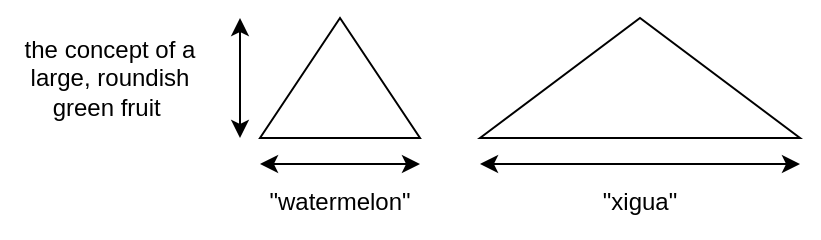 <mxfile version="12.5.1" type="github"><diagram id="vWC1tA1SQriiQlWXBKO6" name="Page-1"><mxGraphModel dx="2066" dy="1242" grid="1" gridSize="10" guides="1" tooltips="1" connect="1" arrows="1" fold="1" page="1" pageScale="1" pageWidth="850" pageHeight="1100" math="0" shadow="0"><root><mxCell id="0"/><mxCell id="1" parent="0"/><mxCell id="IoWAwNT81nxpwt3Zpyhk-1" value="" style="triangle;whiteSpace=wrap;html=1;rotation=-90;" vertex="1" parent="1"><mxGeometry x="180" y="120" width="60" height="80" as="geometry"/></mxCell><mxCell id="IoWAwNT81nxpwt3Zpyhk-2" value="" style="triangle;whiteSpace=wrap;html=1;rotation=-90;" vertex="1" parent="1"><mxGeometry x="330" y="80" width="60" height="160" as="geometry"/></mxCell><mxCell id="IoWAwNT81nxpwt3Zpyhk-3" value="&quot;watermelon&quot;" style="text;html=1;strokeColor=none;fillColor=none;align=center;verticalAlign=middle;whiteSpace=wrap;rounded=0;" vertex="1" parent="1"><mxGeometry x="170" y="203" width="80" height="37" as="geometry"/></mxCell><mxCell id="IoWAwNT81nxpwt3Zpyhk-4" value="&quot;xigua&quot;" style="text;html=1;strokeColor=none;fillColor=none;align=center;verticalAlign=middle;whiteSpace=wrap;rounded=0;" vertex="1" parent="1"><mxGeometry x="280" y="203" width="160" height="37" as="geometry"/></mxCell><mxCell id="IoWAwNT81nxpwt3Zpyhk-5" value="the concept of a large, roundish green fruit&amp;nbsp;" style="text;html=1;strokeColor=none;fillColor=none;align=center;verticalAlign=middle;whiteSpace=wrap;rounded=0;" vertex="1" parent="1"><mxGeometry x="40" y="130" width="110" height="60" as="geometry"/></mxCell><mxCell id="IoWAwNT81nxpwt3Zpyhk-6" value="" style="endArrow=classic;startArrow=classic;html=1;" edge="1" parent="1"><mxGeometry width="50" height="50" relative="1" as="geometry"><mxPoint x="160" y="190" as="sourcePoint"/><mxPoint x="160" y="130" as="targetPoint"/></mxGeometry></mxCell><mxCell id="IoWAwNT81nxpwt3Zpyhk-7" value="" style="endArrow=classic;startArrow=classic;html=1;entryX=0;entryY=0;entryDx=0;entryDy=0;exitX=1;exitY=0;exitDx=0;exitDy=0;" edge="1" parent="1" source="IoWAwNT81nxpwt3Zpyhk-3" target="IoWAwNT81nxpwt3Zpyhk-3"><mxGeometry width="50" height="50" relative="1" as="geometry"><mxPoint x="70" y="310" as="sourcePoint"/><mxPoint x="120" y="260" as="targetPoint"/></mxGeometry></mxCell><mxCell id="IoWAwNT81nxpwt3Zpyhk-8" value="" style="endArrow=classic;startArrow=classic;html=1;entryX=0;entryY=0;entryDx=0;entryDy=0;exitX=1;exitY=0;exitDx=0;exitDy=0;" edge="1" parent="1" source="IoWAwNT81nxpwt3Zpyhk-4" target="IoWAwNT81nxpwt3Zpyhk-4"><mxGeometry width="50" height="50" relative="1" as="geometry"><mxPoint x="40" y="310" as="sourcePoint"/><mxPoint x="90" y="260" as="targetPoint"/></mxGeometry></mxCell></root></mxGraphModel></diagram></mxfile>